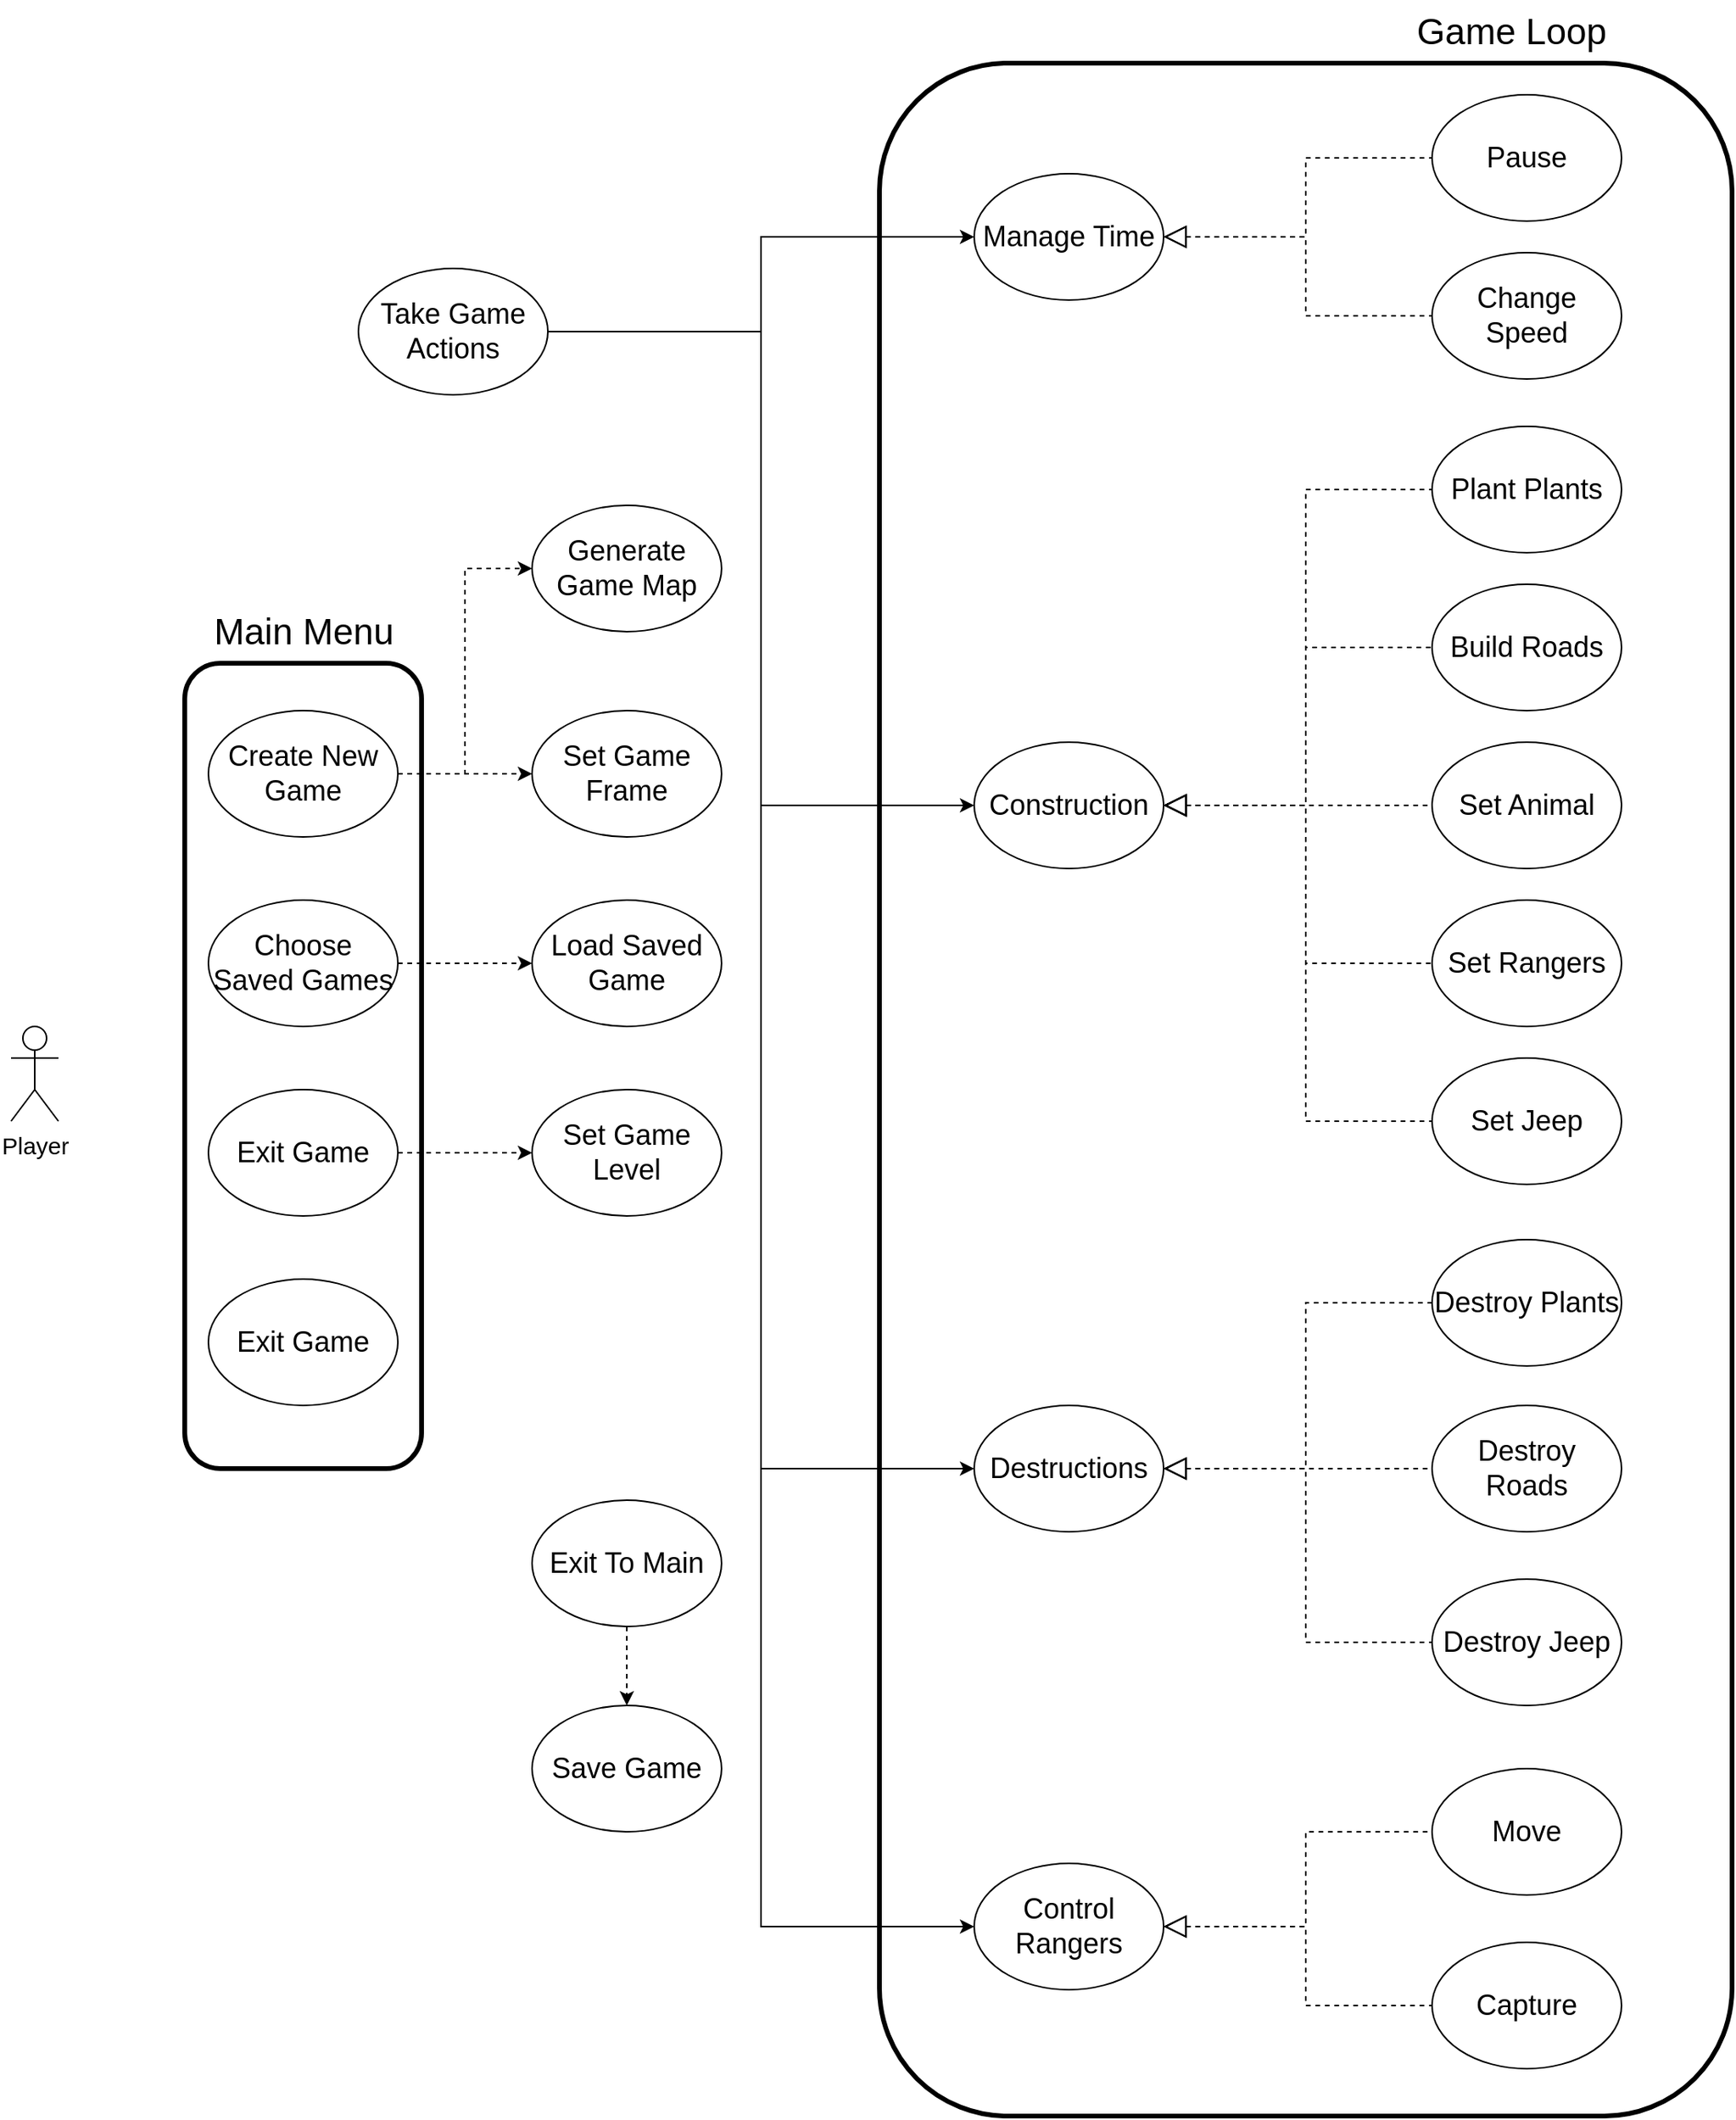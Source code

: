 <mxfile version="25.0.3">
  <diagram name="Page-1" id="nh9C89oyDZXrQD6fVJ2X">
    <mxGraphModel dx="2716" dy="2740" grid="1" gridSize="10" guides="1" tooltips="1" connect="1" arrows="1" fold="1" page="1" pageScale="1" pageWidth="850" pageHeight="1100" math="0" shadow="0">
      <root>
        <mxCell id="0" />
        <mxCell id="1" parent="0" />
        <mxCell id="PTDOOUBUL5pwRvwMeehj-1" value="&lt;font style=&quot;font-size: 15px;&quot;&gt;Player&lt;/font&gt;" style="shape=umlActor;verticalLabelPosition=bottom;verticalAlign=top;html=1;outlineConnect=0;" parent="1" vertex="1">
          <mxGeometry x="110" y="-70" width="30" height="60" as="geometry" />
        </mxCell>
        <mxCell id="PTDOOUBUL5pwRvwMeehj-7" value="" style="rounded=1;whiteSpace=wrap;html=1;strokeWidth=3;" parent="1" vertex="1">
          <mxGeometry x="220" y="-300" width="150" height="510" as="geometry" />
        </mxCell>
        <mxCell id="xO45C9cYO4A0cl0hN1IL-15" style="edgeStyle=orthogonalEdgeStyle;rounded=0;orthogonalLoop=1;jettySize=auto;html=1;entryX=0;entryY=0.5;entryDx=0;entryDy=0;dashed=1;" edge="1" parent="1" source="PTDOOUBUL5pwRvwMeehj-5" target="xO45C9cYO4A0cl0hN1IL-11">
          <mxGeometry relative="1" as="geometry" />
        </mxCell>
        <mxCell id="xO45C9cYO4A0cl0hN1IL-16" style="edgeStyle=orthogonalEdgeStyle;rounded=0;orthogonalLoop=1;jettySize=auto;html=1;entryX=0;entryY=0.5;entryDx=0;entryDy=0;dashed=1;" edge="1" parent="1" source="PTDOOUBUL5pwRvwMeehj-5" target="xO45C9cYO4A0cl0hN1IL-10">
          <mxGeometry relative="1" as="geometry" />
        </mxCell>
        <mxCell id="PTDOOUBUL5pwRvwMeehj-5" value="&lt;font style=&quot;font-size: 18px;&quot;&gt;Create New Game&lt;/font&gt;" style="ellipse;whiteSpace=wrap;html=1;" parent="1" vertex="1">
          <mxGeometry x="235" y="-270" width="120" height="80" as="geometry" />
        </mxCell>
        <mxCell id="xO45C9cYO4A0cl0hN1IL-17" style="edgeStyle=orthogonalEdgeStyle;rounded=0;orthogonalLoop=1;jettySize=auto;html=1;entryX=0;entryY=0.5;entryDx=0;entryDy=0;dashed=1;" edge="1" parent="1" source="PTDOOUBUL5pwRvwMeehj-8" target="xO45C9cYO4A0cl0hN1IL-12">
          <mxGeometry relative="1" as="geometry" />
        </mxCell>
        <mxCell id="PTDOOUBUL5pwRvwMeehj-8" value="&lt;font style=&quot;font-size: 18px;&quot;&gt;Choose Saved Games&lt;/font&gt;" style="ellipse;whiteSpace=wrap;html=1;" parent="1" vertex="1">
          <mxGeometry x="235" y="-150" width="120" height="80" as="geometry" />
        </mxCell>
        <mxCell id="xO45C9cYO4A0cl0hN1IL-18" style="edgeStyle=orthogonalEdgeStyle;rounded=0;orthogonalLoop=1;jettySize=auto;html=1;entryX=0;entryY=0.5;entryDx=0;entryDy=0;dashed=1;" edge="1" parent="1" source="PTDOOUBUL5pwRvwMeehj-9" target="xO45C9cYO4A0cl0hN1IL-13">
          <mxGeometry relative="1" as="geometry" />
        </mxCell>
        <mxCell id="PTDOOUBUL5pwRvwMeehj-9" value="&lt;font style=&quot;font-size: 18px;&quot;&gt;Exit Game&lt;/font&gt;" style="ellipse;whiteSpace=wrap;html=1;" parent="1" vertex="1">
          <mxGeometry x="235" y="-30" width="120" height="80" as="geometry" />
        </mxCell>
        <mxCell id="PTDOOUBUL5pwRvwMeehj-10" value="" style="rounded=1;whiteSpace=wrap;html=1;strokeWidth=3;" parent="1" vertex="1">
          <mxGeometry x="660" y="-680" width="540" height="1300" as="geometry" />
        </mxCell>
        <mxCell id="xO45C9cYO4A0cl0hN1IL-26" style="edgeStyle=orthogonalEdgeStyle;rounded=0;orthogonalLoop=1;jettySize=auto;html=1;dashed=1;" edge="1" parent="1" source="xO45C9cYO4A0cl0hN1IL-1" target="xO45C9cYO4A0cl0hN1IL-24">
          <mxGeometry relative="1" as="geometry" />
        </mxCell>
        <mxCell id="xO45C9cYO4A0cl0hN1IL-1" value="&lt;font style=&quot;font-size: 18px;&quot;&gt;Exit To Main&lt;/font&gt;" style="ellipse;whiteSpace=wrap;html=1;" vertex="1" parent="1">
          <mxGeometry x="440" y="230" width="120" height="80" as="geometry" />
        </mxCell>
        <mxCell id="xO45C9cYO4A0cl0hN1IL-2" value="&lt;font style=&quot;font-size: 18px;&quot;&gt;Pause&lt;/font&gt;" style="ellipse;whiteSpace=wrap;html=1;" vertex="1" parent="1">
          <mxGeometry x="1010" y="-660" width="120" height="80" as="geometry" />
        </mxCell>
        <mxCell id="xO45C9cYO4A0cl0hN1IL-3" value="&lt;font style=&quot;font-size: 18px;&quot;&gt;Build Roads&lt;/font&gt;" style="ellipse;whiteSpace=wrap;html=1;" vertex="1" parent="1">
          <mxGeometry x="1010" y="-350" width="120" height="80" as="geometry" />
        </mxCell>
        <mxCell id="xO45C9cYO4A0cl0hN1IL-27" style="edgeStyle=orthogonalEdgeStyle;rounded=0;orthogonalLoop=1;jettySize=auto;html=1;entryX=0;entryY=0.5;entryDx=0;entryDy=0;dashed=1;endArrow=none;endFill=0;startArrow=block;startFill=0;strokeWidth=1;endSize=12;startSize=12;" edge="1" parent="1" source="xO45C9cYO4A0cl0hN1IL-4" target="xO45C9cYO4A0cl0hN1IL-2">
          <mxGeometry relative="1" as="geometry" />
        </mxCell>
        <mxCell id="xO45C9cYO4A0cl0hN1IL-28" style="edgeStyle=orthogonalEdgeStyle;rounded=0;orthogonalLoop=1;jettySize=auto;html=1;entryX=0;entryY=0.5;entryDx=0;entryDy=0;dashed=1;endArrow=none;endFill=0;startArrow=block;startFill=0;startSize=12;" edge="1" parent="1" source="xO45C9cYO4A0cl0hN1IL-4" target="xO45C9cYO4A0cl0hN1IL-5">
          <mxGeometry relative="1" as="geometry" />
        </mxCell>
        <mxCell id="xO45C9cYO4A0cl0hN1IL-4" value="&lt;font style=&quot;font-size: 18px;&quot;&gt;Manage Time&lt;/font&gt;" style="ellipse;whiteSpace=wrap;html=1;" vertex="1" parent="1">
          <mxGeometry x="720" y="-610" width="120" height="80" as="geometry" />
        </mxCell>
        <mxCell id="xO45C9cYO4A0cl0hN1IL-5" value="&lt;font style=&quot;font-size: 18px;&quot;&gt;Change Speed&lt;/font&gt;" style="ellipse;whiteSpace=wrap;html=1;" vertex="1" parent="1">
          <mxGeometry x="1010" y="-560" width="120" height="80" as="geometry" />
        </mxCell>
        <mxCell id="xO45C9cYO4A0cl0hN1IL-6" value="&lt;font style=&quot;font-size: 18px;&quot;&gt;Plant Plants&lt;/font&gt;" style="ellipse;whiteSpace=wrap;html=1;" vertex="1" parent="1">
          <mxGeometry x="1010" y="-450" width="120" height="80" as="geometry" />
        </mxCell>
        <mxCell id="xO45C9cYO4A0cl0hN1IL-29" style="edgeStyle=orthogonalEdgeStyle;rounded=0;orthogonalLoop=1;jettySize=auto;html=1;entryX=0;entryY=0.5;entryDx=0;entryDy=0;dashed=1;endArrow=none;endFill=0;startArrow=block;startFill=0;startSize=12;" edge="1" parent="1" source="xO45C9cYO4A0cl0hN1IL-7" target="xO45C9cYO4A0cl0hN1IL-6">
          <mxGeometry relative="1" as="geometry" />
        </mxCell>
        <mxCell id="xO45C9cYO4A0cl0hN1IL-32" style="edgeStyle=orthogonalEdgeStyle;rounded=0;orthogonalLoop=1;jettySize=auto;html=1;entryX=0;entryY=0.5;entryDx=0;entryDy=0;dashed=1;endArrow=none;endFill=0;startArrow=block;startFill=0;startSize=12;" edge="1" parent="1" source="xO45C9cYO4A0cl0hN1IL-7" target="xO45C9cYO4A0cl0hN1IL-8">
          <mxGeometry relative="1" as="geometry" />
        </mxCell>
        <mxCell id="xO45C9cYO4A0cl0hN1IL-44" style="edgeStyle=orthogonalEdgeStyle;rounded=0;orthogonalLoop=1;jettySize=auto;html=1;entryX=0;entryY=0.5;entryDx=0;entryDy=0;dashed=1;endArrow=none;endFill=0;startArrow=block;startFill=0;startSize=12;" edge="1" parent="1" source="xO45C9cYO4A0cl0hN1IL-7" target="xO45C9cYO4A0cl0hN1IL-33">
          <mxGeometry relative="1" as="geometry" />
        </mxCell>
        <mxCell id="xO45C9cYO4A0cl0hN1IL-46" style="edgeStyle=orthogonalEdgeStyle;rounded=0;orthogonalLoop=1;jettySize=auto;html=1;entryX=0;entryY=0.5;entryDx=0;entryDy=0;dashed=1;endArrow=none;endFill=0;startArrow=block;startFill=0;startSize=12;" edge="1" parent="1" source="xO45C9cYO4A0cl0hN1IL-7" target="xO45C9cYO4A0cl0hN1IL-35">
          <mxGeometry relative="1" as="geometry" />
        </mxCell>
        <mxCell id="xO45C9cYO4A0cl0hN1IL-47" style="edgeStyle=orthogonalEdgeStyle;rounded=0;orthogonalLoop=1;jettySize=auto;html=1;entryX=0;entryY=0.5;entryDx=0;entryDy=0;dashed=1;endArrow=none;endFill=0;startArrow=block;startFill=0;startSize=12;" edge="1" parent="1" source="xO45C9cYO4A0cl0hN1IL-7" target="xO45C9cYO4A0cl0hN1IL-3">
          <mxGeometry relative="1" as="geometry" />
        </mxCell>
        <mxCell id="xO45C9cYO4A0cl0hN1IL-7" value="&lt;font style=&quot;font-size: 18px;&quot;&gt;Construction&lt;/font&gt;" style="ellipse;whiteSpace=wrap;html=1;" vertex="1" parent="1">
          <mxGeometry x="720" y="-250" width="120" height="80" as="geometry" />
        </mxCell>
        <mxCell id="xO45C9cYO4A0cl0hN1IL-8" value="&lt;font style=&quot;font-size: 18px;&quot;&gt;Set Animal&lt;/font&gt;" style="ellipse;whiteSpace=wrap;html=1;" vertex="1" parent="1">
          <mxGeometry x="1010" y="-250" width="120" height="80" as="geometry" />
        </mxCell>
        <mxCell id="xO45C9cYO4A0cl0hN1IL-9" value="&lt;font style=&quot;font-size: 18px;&quot;&gt;Exit Game&lt;/font&gt;" style="ellipse;whiteSpace=wrap;html=1;" vertex="1" parent="1">
          <mxGeometry x="235" y="90" width="120" height="80" as="geometry" />
        </mxCell>
        <mxCell id="xO45C9cYO4A0cl0hN1IL-10" value="&lt;font style=&quot;font-size: 18px;&quot;&gt;Generate Game Map&lt;/font&gt;" style="ellipse;whiteSpace=wrap;html=1;" vertex="1" parent="1">
          <mxGeometry x="440" y="-400" width="120" height="80" as="geometry" />
        </mxCell>
        <mxCell id="xO45C9cYO4A0cl0hN1IL-11" value="&lt;font style=&quot;font-size: 18px;&quot;&gt;Set Game Frame&lt;/font&gt;" style="ellipse;whiteSpace=wrap;html=1;" vertex="1" parent="1">
          <mxGeometry x="440" y="-270" width="120" height="80" as="geometry" />
        </mxCell>
        <mxCell id="xO45C9cYO4A0cl0hN1IL-12" value="&lt;font style=&quot;font-size: 18px;&quot;&gt;Load Saved Game&lt;/font&gt;" style="ellipse;whiteSpace=wrap;html=1;" vertex="1" parent="1">
          <mxGeometry x="440" y="-150" width="120" height="80" as="geometry" />
        </mxCell>
        <mxCell id="xO45C9cYO4A0cl0hN1IL-13" value="&lt;font style=&quot;font-size: 18px;&quot;&gt;Set Game Level&lt;/font&gt;" style="ellipse;whiteSpace=wrap;html=1;" vertex="1" parent="1">
          <mxGeometry x="440" y="-30" width="120" height="80" as="geometry" />
        </mxCell>
        <mxCell id="xO45C9cYO4A0cl0hN1IL-63" style="edgeStyle=orthogonalEdgeStyle;rounded=0;orthogonalLoop=1;jettySize=auto;html=1;entryX=0;entryY=0.5;entryDx=0;entryDy=0;" edge="1" parent="1" source="xO45C9cYO4A0cl0hN1IL-23" target="xO45C9cYO4A0cl0hN1IL-4">
          <mxGeometry relative="1" as="geometry" />
        </mxCell>
        <mxCell id="xO45C9cYO4A0cl0hN1IL-64" style="edgeStyle=orthogonalEdgeStyle;rounded=0;orthogonalLoop=1;jettySize=auto;html=1;entryX=0;entryY=0.5;entryDx=0;entryDy=0;" edge="1" parent="1" source="xO45C9cYO4A0cl0hN1IL-23" target="xO45C9cYO4A0cl0hN1IL-7">
          <mxGeometry relative="1" as="geometry" />
        </mxCell>
        <mxCell id="xO45C9cYO4A0cl0hN1IL-65" style="edgeStyle=orthogonalEdgeStyle;rounded=0;orthogonalLoop=1;jettySize=auto;html=1;entryX=0;entryY=0.5;entryDx=0;entryDy=0;" edge="1" parent="1" source="xO45C9cYO4A0cl0hN1IL-23" target="xO45C9cYO4A0cl0hN1IL-42">
          <mxGeometry relative="1" as="geometry" />
        </mxCell>
        <mxCell id="xO45C9cYO4A0cl0hN1IL-66" style="edgeStyle=orthogonalEdgeStyle;rounded=0;orthogonalLoop=1;jettySize=auto;html=1;entryX=0;entryY=0.5;entryDx=0;entryDy=0;" edge="1" parent="1" source="xO45C9cYO4A0cl0hN1IL-23" target="xO45C9cYO4A0cl0hN1IL-54">
          <mxGeometry relative="1" as="geometry" />
        </mxCell>
        <mxCell id="xO45C9cYO4A0cl0hN1IL-23" value="&lt;font style=&quot;font-size: 18px;&quot;&gt;Take Game Actions&lt;/font&gt;" style="ellipse;whiteSpace=wrap;html=1;" vertex="1" parent="1">
          <mxGeometry x="330" y="-550" width="120" height="80" as="geometry" />
        </mxCell>
        <mxCell id="xO45C9cYO4A0cl0hN1IL-24" value="&lt;font style=&quot;font-size: 18px;&quot;&gt;Save Game&lt;/font&gt;" style="ellipse;whiteSpace=wrap;html=1;" vertex="1" parent="1">
          <mxGeometry x="440" y="360" width="120" height="80" as="geometry" />
        </mxCell>
        <mxCell id="xO45C9cYO4A0cl0hN1IL-33" value="&lt;font style=&quot;font-size: 18px;&quot;&gt;Set Rangers&lt;/font&gt;" style="ellipse;whiteSpace=wrap;html=1;" vertex="1" parent="1">
          <mxGeometry x="1010" y="-150" width="120" height="80" as="geometry" />
        </mxCell>
        <mxCell id="xO45C9cYO4A0cl0hN1IL-34" value="&lt;font style=&quot;font-size: 18px;&quot;&gt;Destroy Jeep&lt;/font&gt;" style="ellipse;whiteSpace=wrap;html=1;" vertex="1" parent="1">
          <mxGeometry x="1010" y="280" width="120" height="80" as="geometry" />
        </mxCell>
        <mxCell id="xO45C9cYO4A0cl0hN1IL-35" value="&lt;font style=&quot;font-size: 18px;&quot;&gt;Set Jeep&lt;/font&gt;" style="ellipse;whiteSpace=wrap;html=1;" vertex="1" parent="1">
          <mxGeometry x="1010" y="-50" width="120" height="80" as="geometry" />
        </mxCell>
        <mxCell id="xO45C9cYO4A0cl0hN1IL-37" value="&lt;font style=&quot;font-size: 18px;&quot;&gt;Destroy Roads&lt;/font&gt;" style="ellipse;whiteSpace=wrap;html=1;" vertex="1" parent="1">
          <mxGeometry x="1010" y="170" width="120" height="80" as="geometry" />
        </mxCell>
        <mxCell id="xO45C9cYO4A0cl0hN1IL-39" style="edgeStyle=orthogonalEdgeStyle;rounded=0;orthogonalLoop=1;jettySize=auto;html=1;entryX=0;entryY=0.5;entryDx=0;entryDy=0;dashed=1;endArrow=none;endFill=0;startArrow=block;startFill=0;startSize=12;" edge="1" parent="1" source="xO45C9cYO4A0cl0hN1IL-42" target="xO45C9cYO4A0cl0hN1IL-38">
          <mxGeometry relative="1" as="geometry" />
        </mxCell>
        <mxCell id="xO45C9cYO4A0cl0hN1IL-48" style="edgeStyle=orthogonalEdgeStyle;rounded=0;orthogonalLoop=1;jettySize=auto;html=1;entryX=0;entryY=0.5;entryDx=0;entryDy=0;dashed=1;endArrow=none;endFill=0;startArrow=block;startFill=0;startSize=12;" edge="1" parent="1" source="xO45C9cYO4A0cl0hN1IL-42" target="xO45C9cYO4A0cl0hN1IL-37">
          <mxGeometry relative="1" as="geometry" />
        </mxCell>
        <mxCell id="xO45C9cYO4A0cl0hN1IL-49" style="edgeStyle=orthogonalEdgeStyle;rounded=0;orthogonalLoop=1;jettySize=auto;html=1;entryX=0;entryY=0.5;entryDx=0;entryDy=0;dashed=1;endArrow=none;endFill=0;startArrow=block;startFill=0;startSize=12;" edge="1" parent="1" source="xO45C9cYO4A0cl0hN1IL-42" target="xO45C9cYO4A0cl0hN1IL-34">
          <mxGeometry relative="1" as="geometry" />
        </mxCell>
        <mxCell id="xO45C9cYO4A0cl0hN1IL-42" value="&lt;font style=&quot;font-size: 18px;&quot;&gt;Destructions&lt;/font&gt;" style="ellipse;whiteSpace=wrap;html=1;" vertex="1" parent="1">
          <mxGeometry x="720" y="170" width="120" height="80" as="geometry" />
        </mxCell>
        <mxCell id="xO45C9cYO4A0cl0hN1IL-38" value="&lt;font style=&quot;font-size: 18px;&quot;&gt;Destroy Plants&lt;/font&gt;" style="ellipse;whiteSpace=wrap;html=1;" vertex="1" parent="1">
          <mxGeometry x="1010" y="65" width="120" height="80" as="geometry" />
        </mxCell>
        <mxCell id="xO45C9cYO4A0cl0hN1IL-50" value="&lt;font style=&quot;font-size: 23px;&quot;&gt;Main Menu&lt;/font&gt;" style="text;html=1;align=center;verticalAlign=middle;resizable=0;points=[];autosize=1;strokeColor=none;fillColor=none;" vertex="1" parent="1">
          <mxGeometry x="225" y="-340" width="140" height="40" as="geometry" />
        </mxCell>
        <mxCell id="xO45C9cYO4A0cl0hN1IL-52" value="&lt;span style=&quot;font-size: 23px;&quot;&gt;Game Loop&lt;/span&gt;" style="text;html=1;align=center;verticalAlign=middle;resizable=0;points=[];autosize=1;strokeColor=none;fillColor=none;" vertex="1" parent="1">
          <mxGeometry x="990" y="-720" width="140" height="40" as="geometry" />
        </mxCell>
        <mxCell id="xO45C9cYO4A0cl0hN1IL-59" style="edgeStyle=orthogonalEdgeStyle;rounded=0;orthogonalLoop=1;jettySize=auto;html=1;entryX=0;entryY=0.5;entryDx=0;entryDy=0;endArrow=none;endFill=0;startArrow=block;startFill=0;startSize=12;dashed=1;" edge="1" parent="1" source="xO45C9cYO4A0cl0hN1IL-54" target="xO45C9cYO4A0cl0hN1IL-57">
          <mxGeometry relative="1" as="geometry" />
        </mxCell>
        <mxCell id="xO45C9cYO4A0cl0hN1IL-60" style="edgeStyle=orthogonalEdgeStyle;rounded=0;orthogonalLoop=1;jettySize=auto;html=1;entryX=0;entryY=0.5;entryDx=0;entryDy=0;endArrow=none;endFill=0;startArrow=block;startFill=0;startSize=12;dashed=1;" edge="1" parent="1" source="xO45C9cYO4A0cl0hN1IL-54" target="xO45C9cYO4A0cl0hN1IL-56">
          <mxGeometry relative="1" as="geometry" />
        </mxCell>
        <mxCell id="xO45C9cYO4A0cl0hN1IL-54" value="&lt;span style=&quot;font-size: 18px;&quot;&gt;Control Rangers&lt;/span&gt;" style="ellipse;whiteSpace=wrap;html=1;" vertex="1" parent="1">
          <mxGeometry x="720" y="460" width="120" height="80" as="geometry" />
        </mxCell>
        <mxCell id="xO45C9cYO4A0cl0hN1IL-56" value="&lt;span style=&quot;font-size: 18px;&quot;&gt;Capture&lt;/span&gt;" style="ellipse;whiteSpace=wrap;html=1;" vertex="1" parent="1">
          <mxGeometry x="1010" y="510" width="120" height="80" as="geometry" />
        </mxCell>
        <mxCell id="xO45C9cYO4A0cl0hN1IL-57" value="&lt;span style=&quot;font-size: 18px;&quot;&gt;Move&lt;/span&gt;" style="ellipse;whiteSpace=wrap;html=1;" vertex="1" parent="1">
          <mxGeometry x="1010" y="400" width="120" height="80" as="geometry" />
        </mxCell>
      </root>
    </mxGraphModel>
  </diagram>
</mxfile>
